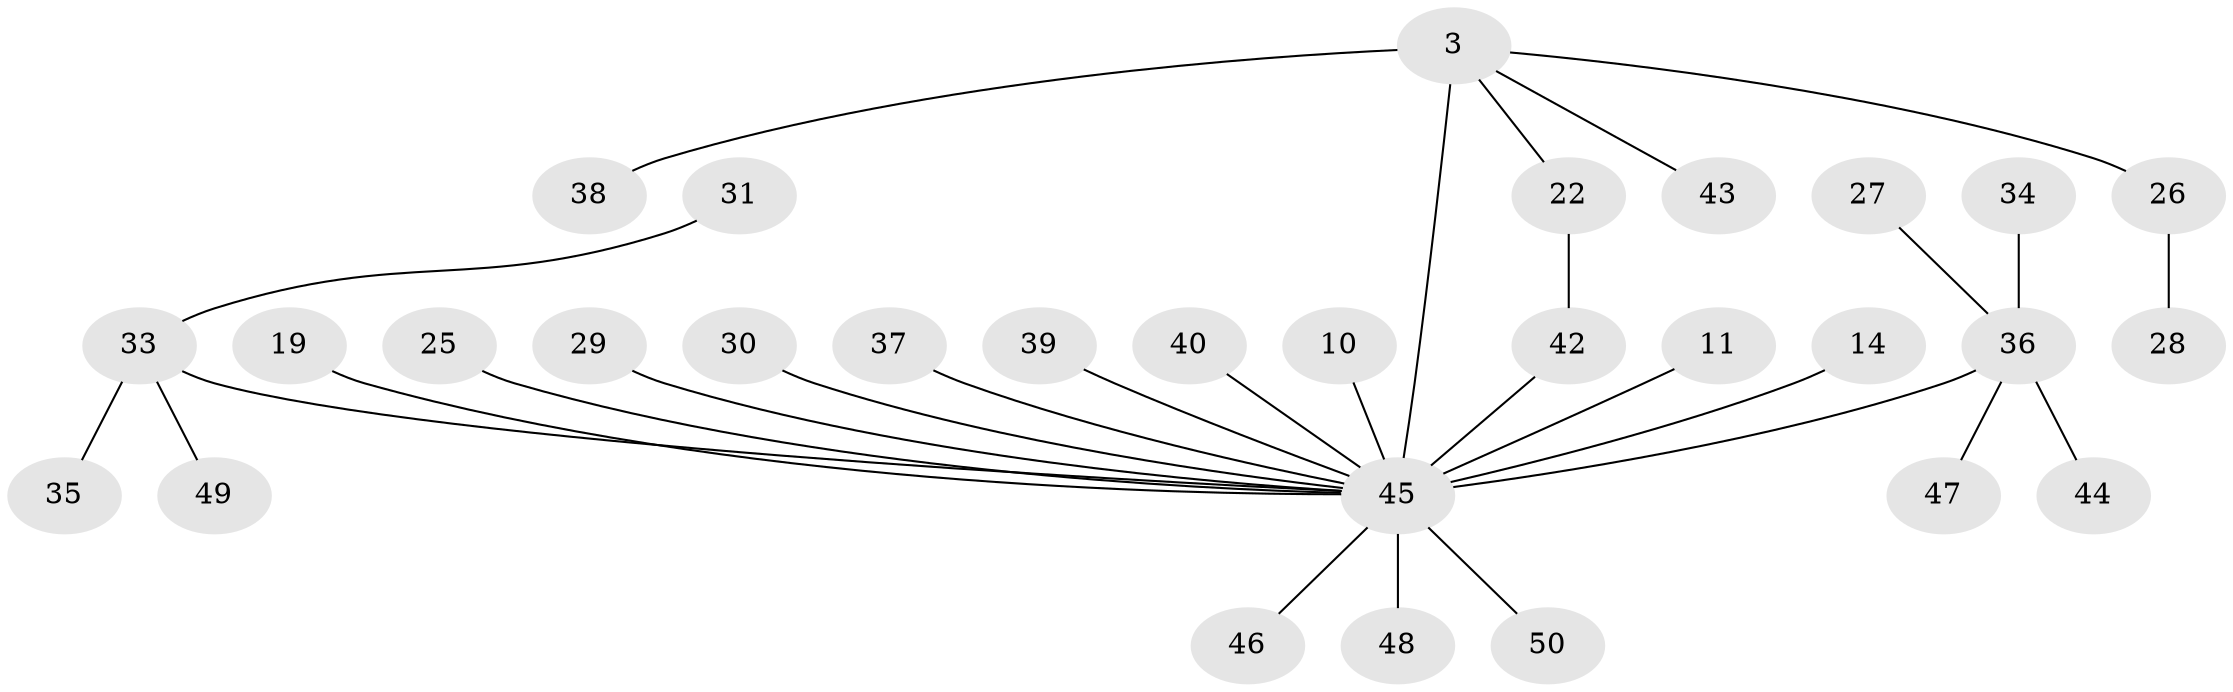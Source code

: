 // original degree distribution, {6: 0.06, 7: 0.06, 3: 0.04, 8: 0.02, 2: 0.2, 5: 0.04, 4: 0.08, 1: 0.5}
// Generated by graph-tools (version 1.1) at 2025/57/03/04/25 21:57:12]
// undirected, 30 vertices, 30 edges
graph export_dot {
graph [start="1"]
  node [color=gray90,style=filled];
  3 [super="+2"];
  10 [super="+6"];
  11;
  14;
  19;
  22 [super="+15"];
  25;
  26 [super="+18"];
  27;
  28;
  29;
  30;
  31;
  33 [super="+13+17"];
  34 [super="+20+23"];
  35;
  36 [super="+12"];
  37;
  38;
  39;
  40;
  42;
  43 [super="+24"];
  44;
  45 [super="+4+9+21+41+8"];
  46;
  47;
  48;
  49;
  50;
  3 -- 38;
  3 -- 22 [weight=3];
  3 -- 45 [weight=6];
  3 -- 26;
  3 -- 43;
  10 -- 45 [weight=4];
  11 -- 45 [weight=2];
  14 -- 45;
  19 -- 45;
  22 -- 42;
  25 -- 45;
  26 -- 28;
  27 -- 36;
  29 -- 45;
  30 -- 45;
  31 -- 33;
  33 -- 35;
  33 -- 49;
  33 -- 45;
  34 -- 36;
  36 -- 44;
  36 -- 47;
  36 -- 45 [weight=2];
  37 -- 45;
  39 -- 45;
  40 -- 45;
  42 -- 45;
  45 -- 48;
  45 -- 50;
  45 -- 46;
}
